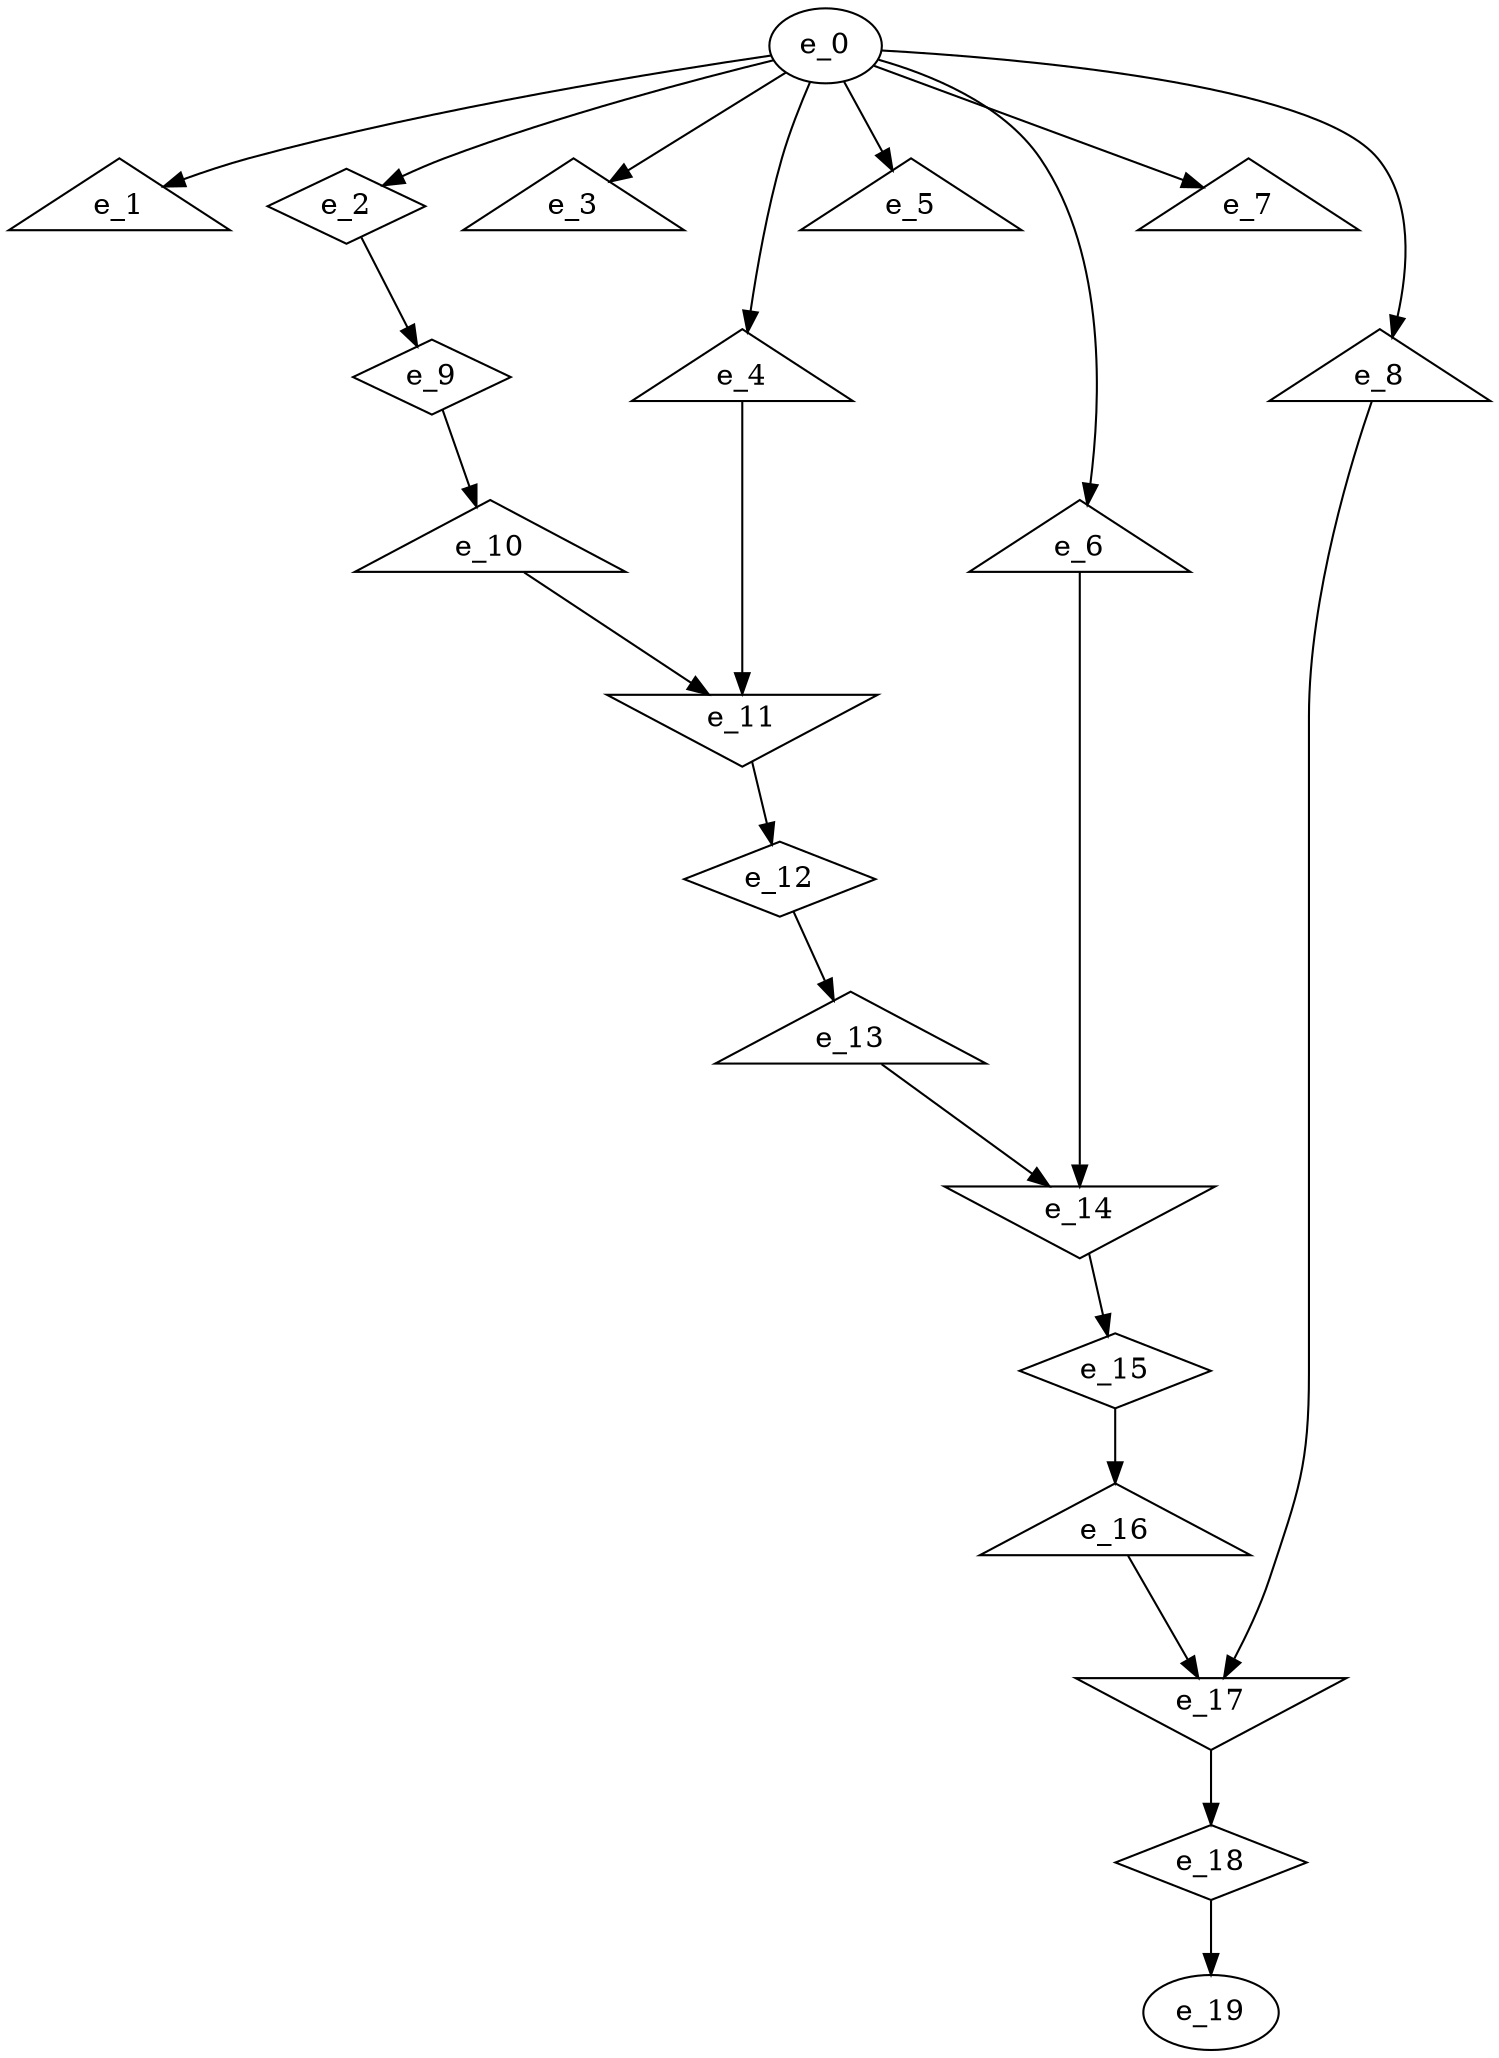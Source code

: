 digraph control_path {
  e_0: entry_node : n ;
  e_1 [shape = triangle];
  e_2 [shape = diamond];
  e_3 [shape = triangle];
  e_4 [shape = triangle];
  e_5 [shape = triangle];
  e_6 [shape = triangle];
  e_7 [shape = triangle];
  e_8 [shape = triangle];
  e_9 [shape = diamond];
  e_10 [shape = triangle];
  e_11 [shape = invtriangle];
  e_12 [shape = diamond];
  e_13 [shape = triangle];
  e_14 [shape = invtriangle];
  e_15 [shape = diamond];
  e_16 [shape = triangle];
  e_17 [shape = invtriangle];
  e_18 [shape = diamond];
  e_19: exit_node : s ;
  e_0 -> e_1;
  e_0 -> e_2;
  e_0 -> e_3;
  e_0 -> e_4;
  e_0 -> e_5;
  e_0 -> e_6;
  e_0 -> e_7;
  e_0 -> e_8;
  e_2 -> e_9;
  e_9 -> e_10;
  e_4 -> e_11;
  e_10 -> e_11;
  e_11 -> e_12;
  e_12 -> e_13;
  e_6 -> e_14;
  e_13 -> e_14;
  e_14 -> e_15;
  e_15 -> e_16;
  e_8 -> e_17;
  e_16 -> e_17;
  e_17 -> e_18;
  e_18 -> e_19;
}
